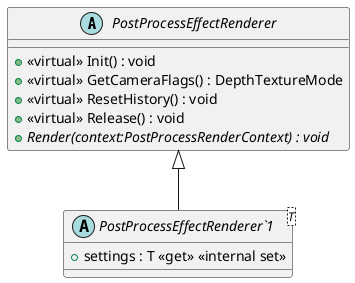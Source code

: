 @startuml
abstract class PostProcessEffectRenderer {
    + <<virtual>> Init() : void
    + <<virtual>> GetCameraFlags() : DepthTextureMode
    + <<virtual>> ResetHistory() : void
    + <<virtual>> Release() : void
    + {abstract} Render(context:PostProcessRenderContext) : void
}
abstract class "PostProcessEffectRenderer`1"<T> {
    + settings : T <<get>> <<internal set>>
}
PostProcessEffectRenderer <|-- "PostProcessEffectRenderer`1"
@enduml

